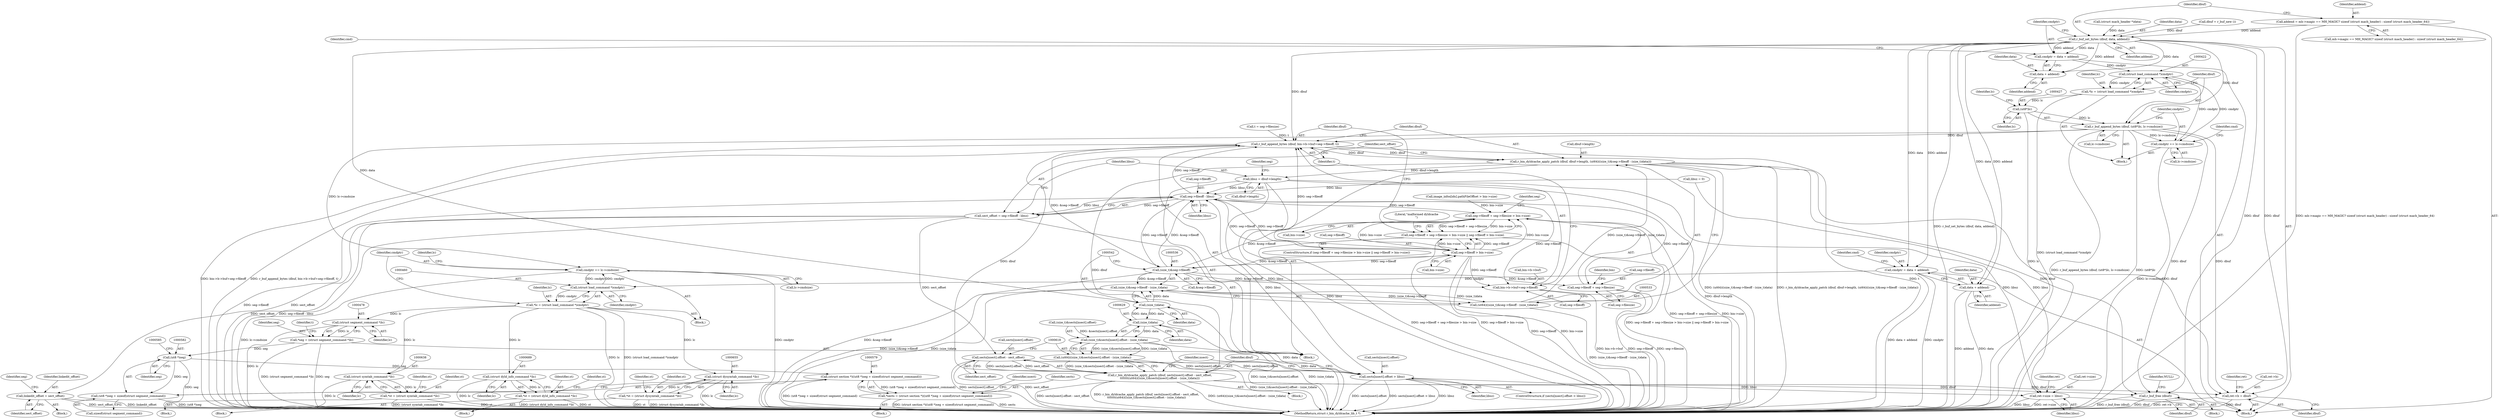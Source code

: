 digraph "0_radare2_4e98402f09a0ef0bb8559a33a4c1988c54938eaf@API" {
"1000385" [label="(Call,addend = mh->magic == MH_MAGIC? sizeof (struct mach_header) : sizeof (struct mach_header_64))"];
"1000397" [label="(Call,r_buf_set_bytes (dbuf, data, addend))"];
"1000401" [label="(Call,cmdptr = data + addend)"];
"1000421" [label="(Call,(struct load_command *)cmdptr)"];
"1000419" [label="(Call,*lc = (struct load_command *)cmdptr)"];
"1000426" [label="(Call,(ut8*)lc)"];
"1000424" [label="(Call,r_buf_append_bytes (dbuf, (ut8*)lc, lc->cmdsize))"];
"1000432" [label="(Call,cmdptr += lc->cmdsize)"];
"1000462" [label="(Call,cmdptr += lc->cmdsize)"];
"1000459" [label="(Call,(struct load_command *)cmdptr)"];
"1000457" [label="(Call,*lc = (struct load_command *)cmdptr)"];
"1000477" [label="(Call,(struct segment_command *)lc)"];
"1000475" [label="(Call,*seg = (struct segment_command *)lc)"];
"1000581" [label="(Call,(ut8 *)seg)"];
"1000578" [label="(Call,(struct section *)((ut8 *)seg + sizeof(struct segment_command)))"];
"1000576" [label="(Call,*sects = (struct section *)((ut8 *)seg + sizeof(struct segment_command)))"];
"1000580" [label="(Call,(ut8 *)seg + sizeof(struct segment_command))"];
"1000637" [label="(Call,(struct symtab_command *)lc)"];
"1000635" [label="(Call,*st = (struct symtab_command *)lc)"];
"1000654" [label="(Call,(struct dysymtab_command *)lc)"];
"1000652" [label="(Call,*st = (struct dysymtab_command *)lc)"];
"1000688" [label="(Call,(struct dyld_info_command *)lc)"];
"1000686" [label="(Call,*st = (struct dyld_info_command *)lc)"];
"1000511" [label="(Call,r_buf_free (dbuf))"];
"1000515" [label="(Call,r_buf_append_bytes (dbuf, bin->b->buf+seg->fileoff, t))"];
"1000527" [label="(Call,r_bin_dyldcache_apply_patch (dbuf, dbuf->length, (ut64)((size_t)&seg->fileoff - (size_t)data)))"];
"1000552" [label="(Call,libsz = dbuf->length)"];
"1000547" [label="(Call,seg->fileoff - libsz)"];
"1000488" [label="(Call,seg->fileoff + seg->filesize > bin->size)"];
"1000487" [label="(Call,seg->fileoff + seg->filesize > bin->size || seg->fileoff > bin->size)"];
"1000499" [label="(Call,seg->fileoff > bin->size)"];
"1000517" [label="(Call,bin->b->buf+seg->fileoff)"];
"1000535" [label="(Call,(size_t)&seg->fileoff)"];
"1000489" [label="(Call,seg->fileoff + seg->filesize)"];
"1000534" [label="(Call,(size_t)&seg->fileoff - (size_t)data)"];
"1000532" [label="(Call,(ut64)((size_t)&seg->fileoff - (size_t)data))"];
"1000545" [label="(Call,sect_offset = seg->fileoff - libsz)"];
"1000565" [label="(Call,linkedit_offset = sect_offset)"];
"1000610" [label="(Call,sects[nsect].offset - sect_offset)"];
"1000600" [label="(Call,sects[nsect].offset > libsz)"];
"1000728" [label="(Call,ret->size = libsz)"];
"1000608" [label="(Call,r_bin_dyldcache_apply_patch (dbuf, sects[nsect].offset - sect_offset,\n\t\t\t\t\t\t\t(ut64)((size_t)&sects[nsect].offset - (size_t)data)))"];
"1000712" [label="(Call,ret->b = dbuf)"];
"1000403" [label="(Call,data + addend)"];
"1000437" [label="(Call,cmdptr = data + addend)"];
"1000439" [label="(Call,data + addend)"];
"1000541" [label="(Call,(size_t)data)"];
"1000628" [label="(Call,(size_t)data)"];
"1000619" [label="(Call,(size_t)&sects[nsect].offset - (size_t)data)"];
"1000617" [label="(Call,(ut64)((size_t)&sects[nsect].offset - (size_t)data))"];
"1000439" [label="(Call,data + addend)"];
"1000342" [label="(Call,(struct mach_header *)data)"];
"1000732" [label="(Identifier,libsz)"];
"1000113" [label="(Block,)"];
"1000417" [label="(Block,)"];
"1000693" [label="(Identifier,st)"];
"1000416" [label="(Identifier,cmd)"];
"1000518" [label="(Call,bin->b->buf)"];
"1000616" [label="(Identifier,sect_offset)"];
"1000600" [label="(Call,sects[nsect].offset > libsz)"];
"1000635" [label="(Call,*st = (struct symtab_command *)lc)"];
"1000402" [label="(Identifier,cmdptr)"];
"1000419" [label="(Call,*lc = (struct load_command *)cmdptr)"];
"1000554" [label="(Call,dbuf->length)"];
"1000404" [label="(Identifier,data)"];
"1000399" [label="(Identifier,data)"];
"1000458" [label="(Identifier,lc)"];
"1000514" [label="(Identifier,NULL)"];
"1000477" [label="(Call,(struct segment_command *)lc)"];
"1000581" [label="(Call,(ut8 *)seg)"];
"1000611" [label="(Call,sects[nsect].offset)"];
"1000532" [label="(Call,(ut64)((size_t)&seg->fileoff - (size_t)data))"];
"1000481" [label="(Call,t = seg->filesize)"];
"1000300" [label="(Call,image_infos[idx].pathFileOffset > bin->size)"];
"1000457" [label="(Call,*lc = (struct load_command *)cmdptr)"];
"1000584" [label="(Call,sizeof(struct segment_command))"];
"1000508" [label="(Literal,\"malformed dyldcache\n\")"];
"1000432" [label="(Call,cmdptr += lc->cmdsize)"];
"1000619" [label="(Call,(size_t)&sects[nsect].offset - (size_t)data)"];
"1000475" [label="(Call,*seg = (struct segment_command *)lc)"];
"1000421" [label="(Call,(struct load_command *)cmdptr)"];
"1000501" [label="(Identifier,seg)"];
"1000476" [label="(Identifier,seg)"];
"1000565" [label="(Call,linkedit_offset = sect_offset)"];
"1000463" [label="(Identifier,cmdptr)"];
"1000529" [label="(Call,dbuf->length)"];
"1000571" [label="(Identifier,seg)"];
"1000434" [label="(Call,lc->cmdsize)"];
"1000497" [label="(Identifier,bin)"];
"1000589" [label="(Identifier,nsect)"];
"1000489" [label="(Call,seg->fileoff + seg->filesize)"];
"1000650" [label="(Block,)"];
"1000462" [label="(Call,cmdptr += lc->cmdsize)"];
"1000534" [label="(Call,(size_t)&seg->fileoff - (size_t)data)"];
"1000687" [label="(Identifier,st)"];
"1000564" [label="(Block,)"];
"1000607" [label="(Block,)"];
"1000408" [label="(Identifier,cmd)"];
"1000654" [label="(Call,(struct dysymtab_command *)lc)"];
"1000438" [label="(Identifier,cmdptr)"];
"1000551" [label="(Identifier,libsz)"];
"1000656" [label="(Identifier,lc)"];
"1000633" [label="(Block,)"];
"1000503" [label="(Call,bin->size)"];
"1000577" [label="(Identifier,sects)"];
"1000479" [label="(Identifier,lc)"];
"1000424" [label="(Call,r_buf_append_bytes (dbuf, (ut8*)lc, lc->cmdsize))"];
"1000652" [label="(Call,*st = (struct dysymtab_command *)lc)"];
"1000713" [label="(Call,ret->b)"];
"1000576" [label="(Call,*sects = (struct section *)((ut8 *)seg + sizeof(struct segment_command)))"];
"1000712" [label="(Call,ret->b = dbuf)"];
"1000653" [label="(Identifier,st)"];
"1000716" [label="(Identifier,dbuf)"];
"1000400" [label="(Identifier,addend)"];
"1000496" [label="(Call,bin->size)"];
"1000734" [label="(Identifier,ret)"];
"1000617" [label="(Call,(ut64)((size_t)&sects[nsect].offset - (size_t)data))"];
"1000375" [label="(Call,dbuf = r_buf_new ())"];
"1000597" [label="(Identifier,nsect)"];
"1000433" [label="(Identifier,cmdptr)"];
"1000642" [label="(Identifier,st)"];
"1000580" [label="(Call,(ut8 *)seg + sizeof(struct segment_command))"];
"1000499" [label="(Call,seg->fileoff > bin->size)"];
"1000134" [label="(Call,libsz = 0)"];
"1000429" [label="(Call,lc->cmdsize)"];
"1000684" [label="(Block,)"];
"1000548" [label="(Call,seg->fileoff)"];
"1000420" [label="(Identifier,lc)"];
"1000426" [label="(Call,(ut8*)lc)"];
"1000566" [label="(Identifier,linkedit_offset)"];
"1000610" [label="(Call,sects[nsect].offset - sect_offset)"];
"1000506" [label="(Block,)"];
"1000459" [label="(Call,(struct load_command *)cmdptr)"];
"1000469" [label="(Identifier,lc)"];
"1000578" [label="(Call,(struct section *)((ut8 *)seg + sizeof(struct segment_command)))"];
"1000488" [label="(Call,seg->fileoff + seg->filesize > bin->size)"];
"1000461" [label="(Identifier,cmdptr)"];
"1000455" [label="(Block,)"];
"1000387" [label="(Call,mh->magic == MH_MAGIC? sizeof (struct mach_header) : sizeof (struct mach_header_64))"];
"1000526" [label="(Identifier,t)"];
"1000659" [label="(Identifier,st)"];
"1000567" [label="(Identifier,sect_offset)"];
"1000405" [label="(Identifier,addend)"];
"1000523" [label="(Call,seg->fileoff)"];
"1000552" [label="(Call,libsz = dbuf->length)"];
"1000609" [label="(Identifier,dbuf)"];
"1000628" [label="(Call,(size_t)data)"];
"1000561" [label="(Identifier,seg)"];
"1000608" [label="(Call,r_bin_dyldcache_apply_patch (dbuf, sects[nsect].offset - sect_offset,\n\t\t\t\t\t\t\t(ut64)((size_t)&sects[nsect].offset - (size_t)data)))"];
"1000398" [label="(Identifier,dbuf)"];
"1000486" [label="(ControlStructure,if (seg->fileoff + seg->filesize > bin->size || seg->fileoff > bin->size))"];
"1000601" [label="(Call,sects[nsect].offset)"];
"1000423" [label="(Identifier,cmdptr)"];
"1000546" [label="(Identifier,sect_offset)"];
"1000547" [label="(Call,seg->fileoff - libsz)"];
"1000464" [label="(Call,lc->cmdsize)"];
"1000537" [label="(Call,&seg->fileoff)"];
"1000473" [label="(Block,)"];
"1000425" [label="(Identifier,dbuf)"];
"1000583" [label="(Identifier,seg)"];
"1000482" [label="(Identifier,t)"];
"1000516" [label="(Identifier,dbuf)"];
"1000553" [label="(Identifier,libsz)"];
"1000441" [label="(Identifier,addend)"];
"1000401" [label="(Call,cmdptr = data + addend)"];
"1000528" [label="(Identifier,dbuf)"];
"1000500" [label="(Call,seg->fileoff)"];
"1000444" [label="(Identifier,cmd)"];
"1000541" [label="(Call,(size_t)data)"];
"1000599" [label="(ControlStructure,if (sects[nsect].offset > libsz))"];
"1000440" [label="(Identifier,data)"];
"1000512" [label="(Identifier,dbuf)"];
"1000511" [label="(Call,r_buf_free (dbuf))"];
"1000535" [label="(Call,(size_t)&seg->fileoff)"];
"1000490" [label="(Call,seg->fileoff)"];
"1000487" [label="(Call,seg->fileoff + seg->filesize > bin->size || seg->fileoff > bin->size)"];
"1000735" [label="(MethodReturn,struct r_bin_dyldcache_lib_t *)"];
"1000690" [label="(Identifier,lc)"];
"1000385" [label="(Call,addend = mh->magic == MH_MAGIC? sizeof (struct mach_header) : sizeof (struct mach_header_64))"];
"1000545" [label="(Call,sect_offset = seg->fileoff - libsz)"];
"1000620" [label="(Call,(size_t)&sects[nsect].offset)"];
"1000606" [label="(Identifier,libsz)"];
"1000403" [label="(Call,data + addend)"];
"1000639" [label="(Identifier,lc)"];
"1000543" [label="(Identifier,data)"];
"1000515" [label="(Call,r_buf_append_bytes (dbuf, bin->b->buf+seg->fileoff, t))"];
"1000637" [label="(Call,(struct symtab_command *)lc)"];
"1000527" [label="(Call,r_bin_dyldcache_apply_patch (dbuf, dbuf->length, (ut64)((size_t)&seg->fileoff - (size_t)data)))"];
"1000493" [label="(Call,seg->filesize)"];
"1000430" [label="(Identifier,lc)"];
"1000437" [label="(Call,cmdptr = data + addend)"];
"1000729" [label="(Call,ret->size)"];
"1000574" [label="(Block,)"];
"1000686" [label="(Call,*st = (struct dyld_info_command *)lc)"];
"1000397" [label="(Call,r_buf_set_bytes (dbuf, data, addend))"];
"1000636" [label="(Identifier,st)"];
"1000728" [label="(Call,ret->size = libsz)"];
"1000630" [label="(Identifier,data)"];
"1000517" [label="(Call,bin->b->buf+seg->fileoff)"];
"1000428" [label="(Identifier,lc)"];
"1000688" [label="(Call,(struct dyld_info_command *)lc)"];
"1000386" [label="(Identifier,addend)"];
"1000719" [label="(Identifier,ret)"];
"1000385" -> "1000113"  [label="AST: "];
"1000385" -> "1000387"  [label="CFG: "];
"1000386" -> "1000385"  [label="AST: "];
"1000387" -> "1000385"  [label="AST: "];
"1000398" -> "1000385"  [label="CFG: "];
"1000385" -> "1000735"  [label="DDG: mh->magic == MH_MAGIC? sizeof (struct mach_header) : sizeof (struct mach_header_64)"];
"1000385" -> "1000397"  [label="DDG: addend"];
"1000397" -> "1000113"  [label="AST: "];
"1000397" -> "1000400"  [label="CFG: "];
"1000398" -> "1000397"  [label="AST: "];
"1000399" -> "1000397"  [label="AST: "];
"1000400" -> "1000397"  [label="AST: "];
"1000402" -> "1000397"  [label="CFG: "];
"1000397" -> "1000735"  [label="DDG: r_buf_set_bytes (dbuf, data, addend)"];
"1000375" -> "1000397"  [label="DDG: dbuf"];
"1000342" -> "1000397"  [label="DDG: data"];
"1000397" -> "1000401"  [label="DDG: data"];
"1000397" -> "1000401"  [label="DDG: addend"];
"1000397" -> "1000403"  [label="DDG: data"];
"1000397" -> "1000403"  [label="DDG: addend"];
"1000397" -> "1000424"  [label="DDG: dbuf"];
"1000397" -> "1000437"  [label="DDG: data"];
"1000397" -> "1000437"  [label="DDG: addend"];
"1000397" -> "1000439"  [label="DDG: data"];
"1000397" -> "1000439"  [label="DDG: addend"];
"1000397" -> "1000511"  [label="DDG: dbuf"];
"1000397" -> "1000515"  [label="DDG: dbuf"];
"1000397" -> "1000541"  [label="DDG: data"];
"1000397" -> "1000712"  [label="DDG: dbuf"];
"1000401" -> "1000113"  [label="AST: "];
"1000401" -> "1000403"  [label="CFG: "];
"1000402" -> "1000401"  [label="AST: "];
"1000403" -> "1000401"  [label="AST: "];
"1000408" -> "1000401"  [label="CFG: "];
"1000401" -> "1000421"  [label="DDG: cmdptr"];
"1000421" -> "1000419"  [label="AST: "];
"1000421" -> "1000423"  [label="CFG: "];
"1000422" -> "1000421"  [label="AST: "];
"1000423" -> "1000421"  [label="AST: "];
"1000419" -> "1000421"  [label="CFG: "];
"1000421" -> "1000419"  [label="DDG: cmdptr"];
"1000432" -> "1000421"  [label="DDG: cmdptr"];
"1000421" -> "1000432"  [label="DDG: cmdptr"];
"1000419" -> "1000417"  [label="AST: "];
"1000420" -> "1000419"  [label="AST: "];
"1000425" -> "1000419"  [label="CFG: "];
"1000419" -> "1000735"  [label="DDG: (struct load_command *)cmdptr"];
"1000419" -> "1000426"  [label="DDG: lc"];
"1000426" -> "1000424"  [label="AST: "];
"1000426" -> "1000428"  [label="CFG: "];
"1000427" -> "1000426"  [label="AST: "];
"1000428" -> "1000426"  [label="AST: "];
"1000430" -> "1000426"  [label="CFG: "];
"1000426" -> "1000735"  [label="DDG: lc"];
"1000426" -> "1000424"  [label="DDG: lc"];
"1000424" -> "1000417"  [label="AST: "];
"1000424" -> "1000429"  [label="CFG: "];
"1000425" -> "1000424"  [label="AST: "];
"1000429" -> "1000424"  [label="AST: "];
"1000433" -> "1000424"  [label="CFG: "];
"1000424" -> "1000735"  [label="DDG: (ut8*)lc"];
"1000424" -> "1000735"  [label="DDG: r_buf_append_bytes (dbuf, (ut8*)lc, lc->cmdsize)"];
"1000424" -> "1000432"  [label="DDG: lc->cmdsize"];
"1000424" -> "1000462"  [label="DDG: lc->cmdsize"];
"1000424" -> "1000511"  [label="DDG: dbuf"];
"1000424" -> "1000515"  [label="DDG: dbuf"];
"1000424" -> "1000712"  [label="DDG: dbuf"];
"1000432" -> "1000417"  [label="AST: "];
"1000432" -> "1000434"  [label="CFG: "];
"1000433" -> "1000432"  [label="AST: "];
"1000434" -> "1000432"  [label="AST: "];
"1000416" -> "1000432"  [label="CFG: "];
"1000432" -> "1000735"  [label="DDG: lc->cmdsize"];
"1000462" -> "1000455"  [label="AST: "];
"1000462" -> "1000464"  [label="CFG: "];
"1000463" -> "1000462"  [label="AST: "];
"1000464" -> "1000462"  [label="AST: "];
"1000469" -> "1000462"  [label="CFG: "];
"1000462" -> "1000735"  [label="DDG: cmdptr"];
"1000462" -> "1000735"  [label="DDG: lc->cmdsize"];
"1000462" -> "1000459"  [label="DDG: cmdptr"];
"1000459" -> "1000462"  [label="DDG: cmdptr"];
"1000459" -> "1000457"  [label="AST: "];
"1000459" -> "1000461"  [label="CFG: "];
"1000460" -> "1000459"  [label="AST: "];
"1000461" -> "1000459"  [label="AST: "];
"1000457" -> "1000459"  [label="CFG: "];
"1000459" -> "1000457"  [label="DDG: cmdptr"];
"1000437" -> "1000459"  [label="DDG: cmdptr"];
"1000457" -> "1000455"  [label="AST: "];
"1000458" -> "1000457"  [label="AST: "];
"1000463" -> "1000457"  [label="CFG: "];
"1000457" -> "1000735"  [label="DDG: (struct load_command *)cmdptr"];
"1000457" -> "1000735"  [label="DDG: lc"];
"1000457" -> "1000477"  [label="DDG: lc"];
"1000457" -> "1000637"  [label="DDG: lc"];
"1000457" -> "1000654"  [label="DDG: lc"];
"1000457" -> "1000688"  [label="DDG: lc"];
"1000477" -> "1000475"  [label="AST: "];
"1000477" -> "1000479"  [label="CFG: "];
"1000478" -> "1000477"  [label="AST: "];
"1000479" -> "1000477"  [label="AST: "];
"1000475" -> "1000477"  [label="CFG: "];
"1000477" -> "1000735"  [label="DDG: lc"];
"1000477" -> "1000475"  [label="DDG: lc"];
"1000475" -> "1000473"  [label="AST: "];
"1000476" -> "1000475"  [label="AST: "];
"1000482" -> "1000475"  [label="CFG: "];
"1000475" -> "1000735"  [label="DDG: seg"];
"1000475" -> "1000735"  [label="DDG: (struct segment_command *)lc"];
"1000475" -> "1000581"  [label="DDG: seg"];
"1000581" -> "1000580"  [label="AST: "];
"1000581" -> "1000583"  [label="CFG: "];
"1000582" -> "1000581"  [label="AST: "];
"1000583" -> "1000581"  [label="AST: "];
"1000585" -> "1000581"  [label="CFG: "];
"1000581" -> "1000735"  [label="DDG: seg"];
"1000581" -> "1000578"  [label="DDG: seg"];
"1000581" -> "1000580"  [label="DDG: seg"];
"1000578" -> "1000576"  [label="AST: "];
"1000578" -> "1000580"  [label="CFG: "];
"1000579" -> "1000578"  [label="AST: "];
"1000580" -> "1000578"  [label="AST: "];
"1000576" -> "1000578"  [label="CFG: "];
"1000578" -> "1000735"  [label="DDG: (ut8 *)seg + sizeof(struct segment_command)"];
"1000578" -> "1000576"  [label="DDG: (ut8 *)seg + sizeof(struct segment_command)"];
"1000576" -> "1000574"  [label="AST: "];
"1000577" -> "1000576"  [label="AST: "];
"1000589" -> "1000576"  [label="CFG: "];
"1000576" -> "1000735"  [label="DDG: sects"];
"1000576" -> "1000735"  [label="DDG: (struct section *)((ut8 *)seg + sizeof(struct segment_command))"];
"1000580" -> "1000584"  [label="CFG: "];
"1000584" -> "1000580"  [label="AST: "];
"1000580" -> "1000735"  [label="DDG: (ut8 *)seg"];
"1000637" -> "1000635"  [label="AST: "];
"1000637" -> "1000639"  [label="CFG: "];
"1000638" -> "1000637"  [label="AST: "];
"1000639" -> "1000637"  [label="AST: "];
"1000635" -> "1000637"  [label="CFG: "];
"1000637" -> "1000735"  [label="DDG: lc"];
"1000637" -> "1000635"  [label="DDG: lc"];
"1000635" -> "1000633"  [label="AST: "];
"1000636" -> "1000635"  [label="AST: "];
"1000642" -> "1000635"  [label="CFG: "];
"1000635" -> "1000735"  [label="DDG: (struct symtab_command *)lc"];
"1000635" -> "1000735"  [label="DDG: st"];
"1000654" -> "1000652"  [label="AST: "];
"1000654" -> "1000656"  [label="CFG: "];
"1000655" -> "1000654"  [label="AST: "];
"1000656" -> "1000654"  [label="AST: "];
"1000652" -> "1000654"  [label="CFG: "];
"1000654" -> "1000735"  [label="DDG: lc"];
"1000654" -> "1000652"  [label="DDG: lc"];
"1000652" -> "1000650"  [label="AST: "];
"1000653" -> "1000652"  [label="AST: "];
"1000659" -> "1000652"  [label="CFG: "];
"1000652" -> "1000735"  [label="DDG: st"];
"1000652" -> "1000735"  [label="DDG: (struct dysymtab_command *)lc"];
"1000688" -> "1000686"  [label="AST: "];
"1000688" -> "1000690"  [label="CFG: "];
"1000689" -> "1000688"  [label="AST: "];
"1000690" -> "1000688"  [label="AST: "];
"1000686" -> "1000688"  [label="CFG: "];
"1000688" -> "1000735"  [label="DDG: lc"];
"1000688" -> "1000686"  [label="DDG: lc"];
"1000686" -> "1000684"  [label="AST: "];
"1000687" -> "1000686"  [label="AST: "];
"1000693" -> "1000686"  [label="CFG: "];
"1000686" -> "1000735"  [label="DDG: st"];
"1000686" -> "1000735"  [label="DDG: (struct dyld_info_command *)lc"];
"1000511" -> "1000506"  [label="AST: "];
"1000511" -> "1000512"  [label="CFG: "];
"1000512" -> "1000511"  [label="AST: "];
"1000514" -> "1000511"  [label="CFG: "];
"1000511" -> "1000735"  [label="DDG: r_buf_free (dbuf)"];
"1000511" -> "1000735"  [label="DDG: dbuf"];
"1000527" -> "1000511"  [label="DDG: dbuf"];
"1000608" -> "1000511"  [label="DDG: dbuf"];
"1000515" -> "1000473"  [label="AST: "];
"1000515" -> "1000526"  [label="CFG: "];
"1000516" -> "1000515"  [label="AST: "];
"1000517" -> "1000515"  [label="AST: "];
"1000526" -> "1000515"  [label="AST: "];
"1000528" -> "1000515"  [label="CFG: "];
"1000515" -> "1000735"  [label="DDG: r_buf_append_bytes (dbuf, bin->b->buf+seg->fileoff, t)"];
"1000515" -> "1000735"  [label="DDG: t"];
"1000515" -> "1000735"  [label="DDG: bin->b->buf+seg->fileoff"];
"1000527" -> "1000515"  [label="DDG: dbuf"];
"1000608" -> "1000515"  [label="DDG: dbuf"];
"1000499" -> "1000515"  [label="DDG: seg->fileoff"];
"1000535" -> "1000515"  [label="DDG: &seg->fileoff"];
"1000547" -> "1000515"  [label="DDG: seg->fileoff"];
"1000481" -> "1000515"  [label="DDG: t"];
"1000515" -> "1000527"  [label="DDG: dbuf"];
"1000527" -> "1000473"  [label="AST: "];
"1000527" -> "1000532"  [label="CFG: "];
"1000528" -> "1000527"  [label="AST: "];
"1000529" -> "1000527"  [label="AST: "];
"1000532" -> "1000527"  [label="AST: "];
"1000546" -> "1000527"  [label="CFG: "];
"1000527" -> "1000735"  [label="DDG: r_bin_dyldcache_apply_patch (dbuf, dbuf->length, (ut64)((size_t)&seg->fileoff - (size_t)data))"];
"1000527" -> "1000735"  [label="DDG: (ut64)((size_t)&seg->fileoff - (size_t)data)"];
"1000532" -> "1000527"  [label="DDG: (size_t)&seg->fileoff - (size_t)data"];
"1000527" -> "1000552"  [label="DDG: dbuf->length"];
"1000527" -> "1000608"  [label="DDG: dbuf"];
"1000527" -> "1000712"  [label="DDG: dbuf"];
"1000552" -> "1000473"  [label="AST: "];
"1000552" -> "1000554"  [label="CFG: "];
"1000553" -> "1000552"  [label="AST: "];
"1000554" -> "1000552"  [label="AST: "];
"1000561" -> "1000552"  [label="CFG: "];
"1000552" -> "1000735"  [label="DDG: libsz"];
"1000552" -> "1000735"  [label="DDG: dbuf->length"];
"1000552" -> "1000547"  [label="DDG: libsz"];
"1000552" -> "1000600"  [label="DDG: libsz"];
"1000552" -> "1000728"  [label="DDG: libsz"];
"1000547" -> "1000545"  [label="AST: "];
"1000547" -> "1000551"  [label="CFG: "];
"1000548" -> "1000547"  [label="AST: "];
"1000551" -> "1000547"  [label="AST: "];
"1000545" -> "1000547"  [label="CFG: "];
"1000547" -> "1000735"  [label="DDG: seg->fileoff"];
"1000547" -> "1000488"  [label="DDG: seg->fileoff"];
"1000547" -> "1000489"  [label="DDG: seg->fileoff"];
"1000547" -> "1000499"  [label="DDG: seg->fileoff"];
"1000547" -> "1000517"  [label="DDG: seg->fileoff"];
"1000547" -> "1000535"  [label="DDG: seg->fileoff"];
"1000547" -> "1000545"  [label="DDG: seg->fileoff"];
"1000547" -> "1000545"  [label="DDG: libsz"];
"1000535" -> "1000547"  [label="DDG: &seg->fileoff"];
"1000499" -> "1000547"  [label="DDG: seg->fileoff"];
"1000134" -> "1000547"  [label="DDG: libsz"];
"1000600" -> "1000547"  [label="DDG: libsz"];
"1000488" -> "1000487"  [label="AST: "];
"1000488" -> "1000496"  [label="CFG: "];
"1000489" -> "1000488"  [label="AST: "];
"1000496" -> "1000488"  [label="AST: "];
"1000501" -> "1000488"  [label="CFG: "];
"1000487" -> "1000488"  [label="CFG: "];
"1000488" -> "1000735"  [label="DDG: seg->fileoff + seg->filesize"];
"1000488" -> "1000735"  [label="DDG: bin->size"];
"1000488" -> "1000487"  [label="DDG: seg->fileoff + seg->filesize"];
"1000488" -> "1000487"  [label="DDG: bin->size"];
"1000535" -> "1000488"  [label="DDG: &seg->fileoff"];
"1000499" -> "1000488"  [label="DDG: bin->size"];
"1000300" -> "1000488"  [label="DDG: bin->size"];
"1000488" -> "1000499"  [label="DDG: bin->size"];
"1000487" -> "1000486"  [label="AST: "];
"1000487" -> "1000499"  [label="CFG: "];
"1000499" -> "1000487"  [label="AST: "];
"1000508" -> "1000487"  [label="CFG: "];
"1000516" -> "1000487"  [label="CFG: "];
"1000487" -> "1000735"  [label="DDG: seg->fileoff + seg->filesize > bin->size"];
"1000487" -> "1000735"  [label="DDG: seg->fileoff > bin->size"];
"1000487" -> "1000735"  [label="DDG: seg->fileoff + seg->filesize > bin->size || seg->fileoff > bin->size"];
"1000499" -> "1000487"  [label="DDG: seg->fileoff"];
"1000499" -> "1000487"  [label="DDG: bin->size"];
"1000499" -> "1000503"  [label="CFG: "];
"1000500" -> "1000499"  [label="AST: "];
"1000503" -> "1000499"  [label="AST: "];
"1000499" -> "1000735"  [label="DDG: bin->size"];
"1000499" -> "1000735"  [label="DDG: seg->fileoff"];
"1000535" -> "1000499"  [label="DDG: &seg->fileoff"];
"1000499" -> "1000517"  [label="DDG: seg->fileoff"];
"1000499" -> "1000535"  [label="DDG: seg->fileoff"];
"1000517" -> "1000523"  [label="CFG: "];
"1000518" -> "1000517"  [label="AST: "];
"1000523" -> "1000517"  [label="AST: "];
"1000526" -> "1000517"  [label="CFG: "];
"1000517" -> "1000735"  [label="DDG: bin->b->buf"];
"1000535" -> "1000517"  [label="DDG: &seg->fileoff"];
"1000535" -> "1000534"  [label="AST: "];
"1000535" -> "1000537"  [label="CFG: "];
"1000536" -> "1000535"  [label="AST: "];
"1000537" -> "1000535"  [label="AST: "];
"1000542" -> "1000535"  [label="CFG: "];
"1000535" -> "1000735"  [label="DDG: &seg->fileoff"];
"1000535" -> "1000489"  [label="DDG: &seg->fileoff"];
"1000535" -> "1000534"  [label="DDG: &seg->fileoff"];
"1000489" -> "1000493"  [label="CFG: "];
"1000490" -> "1000489"  [label="AST: "];
"1000493" -> "1000489"  [label="AST: "];
"1000497" -> "1000489"  [label="CFG: "];
"1000489" -> "1000735"  [label="DDG: seg->filesize"];
"1000489" -> "1000735"  [label="DDG: seg->fileoff"];
"1000534" -> "1000532"  [label="AST: "];
"1000534" -> "1000541"  [label="CFG: "];
"1000541" -> "1000534"  [label="AST: "];
"1000532" -> "1000534"  [label="CFG: "];
"1000534" -> "1000735"  [label="DDG: (size_t)&seg->fileoff"];
"1000534" -> "1000735"  [label="DDG: (size_t)data"];
"1000534" -> "1000532"  [label="DDG: (size_t)&seg->fileoff"];
"1000534" -> "1000532"  [label="DDG: (size_t)data"];
"1000541" -> "1000534"  [label="DDG: data"];
"1000533" -> "1000532"  [label="AST: "];
"1000532" -> "1000735"  [label="DDG: (size_t)&seg->fileoff - (size_t)data"];
"1000545" -> "1000473"  [label="AST: "];
"1000546" -> "1000545"  [label="AST: "];
"1000553" -> "1000545"  [label="CFG: "];
"1000545" -> "1000735"  [label="DDG: sect_offset"];
"1000545" -> "1000735"  [label="DDG: seg->fileoff - libsz"];
"1000545" -> "1000565"  [label="DDG: sect_offset"];
"1000545" -> "1000610"  [label="DDG: sect_offset"];
"1000565" -> "1000564"  [label="AST: "];
"1000565" -> "1000567"  [label="CFG: "];
"1000566" -> "1000565"  [label="AST: "];
"1000567" -> "1000565"  [label="AST: "];
"1000571" -> "1000565"  [label="CFG: "];
"1000565" -> "1000735"  [label="DDG: linkedit_offset"];
"1000565" -> "1000735"  [label="DDG: sect_offset"];
"1000610" -> "1000608"  [label="AST: "];
"1000610" -> "1000616"  [label="CFG: "];
"1000611" -> "1000610"  [label="AST: "];
"1000616" -> "1000610"  [label="AST: "];
"1000618" -> "1000610"  [label="CFG: "];
"1000610" -> "1000735"  [label="DDG: sect_offset"];
"1000610" -> "1000735"  [label="DDG: sects[nsect].offset"];
"1000610" -> "1000600"  [label="DDG: sects[nsect].offset"];
"1000610" -> "1000608"  [label="DDG: sects[nsect].offset"];
"1000610" -> "1000608"  [label="DDG: sect_offset"];
"1000600" -> "1000610"  [label="DDG: sects[nsect].offset"];
"1000600" -> "1000599"  [label="AST: "];
"1000600" -> "1000606"  [label="CFG: "];
"1000601" -> "1000600"  [label="AST: "];
"1000606" -> "1000600"  [label="AST: "];
"1000609" -> "1000600"  [label="CFG: "];
"1000597" -> "1000600"  [label="CFG: "];
"1000600" -> "1000735"  [label="DDG: sects[nsect].offset > libsz"];
"1000600" -> "1000735"  [label="DDG: libsz"];
"1000600" -> "1000735"  [label="DDG: sects[nsect].offset"];
"1000600" -> "1000728"  [label="DDG: libsz"];
"1000728" -> "1000113"  [label="AST: "];
"1000728" -> "1000732"  [label="CFG: "];
"1000729" -> "1000728"  [label="AST: "];
"1000732" -> "1000728"  [label="AST: "];
"1000734" -> "1000728"  [label="CFG: "];
"1000728" -> "1000735"  [label="DDG: ret->size"];
"1000728" -> "1000735"  [label="DDG: libsz"];
"1000134" -> "1000728"  [label="DDG: libsz"];
"1000608" -> "1000607"  [label="AST: "];
"1000608" -> "1000617"  [label="CFG: "];
"1000609" -> "1000608"  [label="AST: "];
"1000617" -> "1000608"  [label="AST: "];
"1000597" -> "1000608"  [label="CFG: "];
"1000608" -> "1000735"  [label="DDG: (ut64)((size_t)&sects[nsect].offset - (size_t)data)"];
"1000608" -> "1000735"  [label="DDG: sects[nsect].offset - sect_offset"];
"1000608" -> "1000735"  [label="DDG: r_bin_dyldcache_apply_patch (dbuf, sects[nsect].offset - sect_offset,\n\t\t\t\t\t\t\t(ut64)((size_t)&sects[nsect].offset - (size_t)data))"];
"1000617" -> "1000608"  [label="DDG: (size_t)&sects[nsect].offset - (size_t)data"];
"1000608" -> "1000712"  [label="DDG: dbuf"];
"1000712" -> "1000113"  [label="AST: "];
"1000712" -> "1000716"  [label="CFG: "];
"1000713" -> "1000712"  [label="AST: "];
"1000716" -> "1000712"  [label="AST: "];
"1000719" -> "1000712"  [label="CFG: "];
"1000712" -> "1000735"  [label="DDG: dbuf"];
"1000712" -> "1000735"  [label="DDG: ret->b"];
"1000403" -> "1000405"  [label="CFG: "];
"1000404" -> "1000403"  [label="AST: "];
"1000405" -> "1000403"  [label="AST: "];
"1000437" -> "1000113"  [label="AST: "];
"1000437" -> "1000439"  [label="CFG: "];
"1000438" -> "1000437"  [label="AST: "];
"1000439" -> "1000437"  [label="AST: "];
"1000444" -> "1000437"  [label="CFG: "];
"1000437" -> "1000735"  [label="DDG: cmdptr"];
"1000437" -> "1000735"  [label="DDG: data + addend"];
"1000439" -> "1000441"  [label="CFG: "];
"1000440" -> "1000439"  [label="AST: "];
"1000441" -> "1000439"  [label="AST: "];
"1000439" -> "1000735"  [label="DDG: data"];
"1000439" -> "1000735"  [label="DDG: addend"];
"1000541" -> "1000543"  [label="CFG: "];
"1000542" -> "1000541"  [label="AST: "];
"1000543" -> "1000541"  [label="AST: "];
"1000541" -> "1000735"  [label="DDG: data"];
"1000628" -> "1000541"  [label="DDG: data"];
"1000541" -> "1000628"  [label="DDG: data"];
"1000628" -> "1000619"  [label="AST: "];
"1000628" -> "1000630"  [label="CFG: "];
"1000629" -> "1000628"  [label="AST: "];
"1000630" -> "1000628"  [label="AST: "];
"1000619" -> "1000628"  [label="CFG: "];
"1000628" -> "1000735"  [label="DDG: data"];
"1000628" -> "1000619"  [label="DDG: data"];
"1000619" -> "1000617"  [label="AST: "];
"1000620" -> "1000619"  [label="AST: "];
"1000617" -> "1000619"  [label="CFG: "];
"1000619" -> "1000735"  [label="DDG: (size_t)data"];
"1000619" -> "1000735"  [label="DDG: (size_t)&sects[nsect].offset"];
"1000619" -> "1000617"  [label="DDG: (size_t)&sects[nsect].offset"];
"1000619" -> "1000617"  [label="DDG: (size_t)data"];
"1000620" -> "1000619"  [label="DDG: &sects[nsect].offset"];
"1000618" -> "1000617"  [label="AST: "];
"1000617" -> "1000735"  [label="DDG: (size_t)&sects[nsect].offset - (size_t)data"];
}
